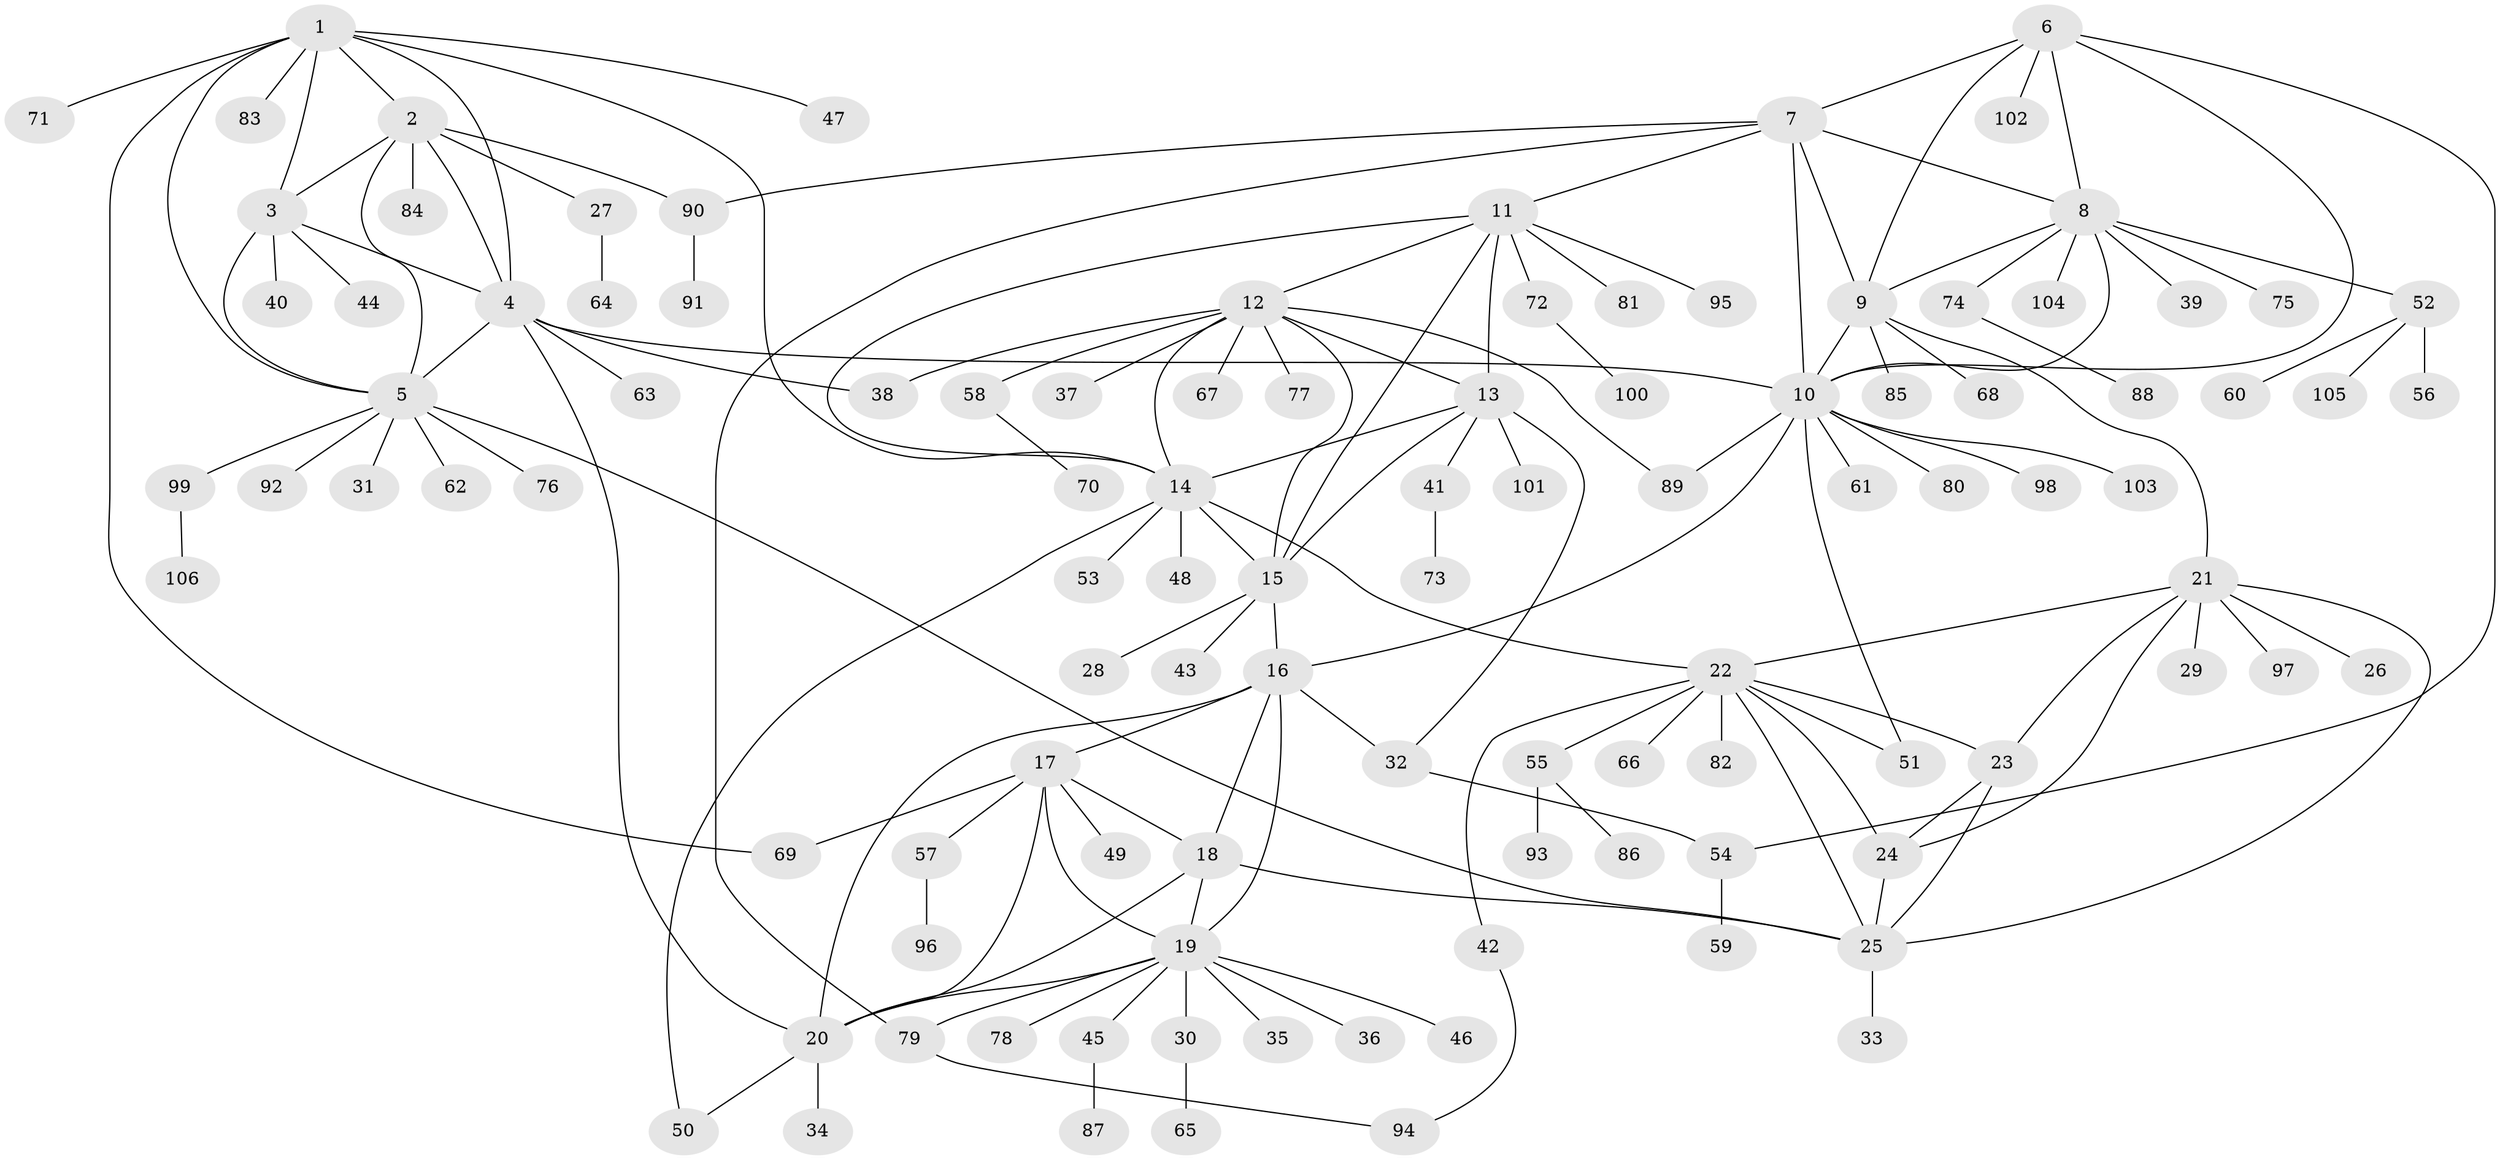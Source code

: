 // coarse degree distribution, {7: 0.07317073170731707, 8: 0.024390243902439025, 13: 0.024390243902439025, 5: 0.024390243902439025, 14: 0.012195121951219513, 6: 0.024390243902439025, 4: 0.012195121951219513, 10: 0.012195121951219513, 9: 0.012195121951219513, 3: 0.04878048780487805, 1: 0.6219512195121951, 2: 0.10975609756097561}
// Generated by graph-tools (version 1.1) at 2025/24/03/03/25 07:24:13]
// undirected, 106 vertices, 151 edges
graph export_dot {
graph [start="1"]
  node [color=gray90,style=filled];
  1;
  2;
  3;
  4;
  5;
  6;
  7;
  8;
  9;
  10;
  11;
  12;
  13;
  14;
  15;
  16;
  17;
  18;
  19;
  20;
  21;
  22;
  23;
  24;
  25;
  26;
  27;
  28;
  29;
  30;
  31;
  32;
  33;
  34;
  35;
  36;
  37;
  38;
  39;
  40;
  41;
  42;
  43;
  44;
  45;
  46;
  47;
  48;
  49;
  50;
  51;
  52;
  53;
  54;
  55;
  56;
  57;
  58;
  59;
  60;
  61;
  62;
  63;
  64;
  65;
  66;
  67;
  68;
  69;
  70;
  71;
  72;
  73;
  74;
  75;
  76;
  77;
  78;
  79;
  80;
  81;
  82;
  83;
  84;
  85;
  86;
  87;
  88;
  89;
  90;
  91;
  92;
  93;
  94;
  95;
  96;
  97;
  98;
  99;
  100;
  101;
  102;
  103;
  104;
  105;
  106;
  1 -- 2;
  1 -- 3;
  1 -- 4;
  1 -- 5;
  1 -- 14;
  1 -- 47;
  1 -- 69;
  1 -- 71;
  1 -- 83;
  2 -- 3;
  2 -- 4;
  2 -- 5;
  2 -- 27;
  2 -- 84;
  2 -- 90;
  3 -- 4;
  3 -- 5;
  3 -- 40;
  3 -- 44;
  4 -- 5;
  4 -- 10;
  4 -- 20;
  4 -- 38;
  4 -- 63;
  5 -- 25;
  5 -- 31;
  5 -- 62;
  5 -- 76;
  5 -- 92;
  5 -- 99;
  6 -- 7;
  6 -- 8;
  6 -- 9;
  6 -- 10;
  6 -- 54;
  6 -- 102;
  7 -- 8;
  7 -- 9;
  7 -- 10;
  7 -- 11;
  7 -- 79;
  7 -- 90;
  8 -- 9;
  8 -- 10;
  8 -- 39;
  8 -- 52;
  8 -- 74;
  8 -- 75;
  8 -- 104;
  9 -- 10;
  9 -- 21;
  9 -- 68;
  9 -- 85;
  10 -- 16;
  10 -- 51;
  10 -- 61;
  10 -- 80;
  10 -- 89;
  10 -- 98;
  10 -- 103;
  11 -- 12;
  11 -- 13;
  11 -- 14;
  11 -- 15;
  11 -- 72;
  11 -- 81;
  11 -- 95;
  12 -- 13;
  12 -- 14;
  12 -- 15;
  12 -- 37;
  12 -- 38;
  12 -- 58;
  12 -- 67;
  12 -- 77;
  12 -- 89;
  13 -- 14;
  13 -- 15;
  13 -- 32;
  13 -- 41;
  13 -- 101;
  14 -- 15;
  14 -- 22;
  14 -- 48;
  14 -- 50;
  14 -- 53;
  15 -- 16;
  15 -- 28;
  15 -- 43;
  16 -- 17;
  16 -- 18;
  16 -- 19;
  16 -- 20;
  16 -- 32;
  17 -- 18;
  17 -- 19;
  17 -- 20;
  17 -- 49;
  17 -- 57;
  17 -- 69;
  18 -- 19;
  18 -- 20;
  18 -- 25;
  19 -- 20;
  19 -- 30;
  19 -- 35;
  19 -- 36;
  19 -- 45;
  19 -- 46;
  19 -- 78;
  19 -- 79;
  20 -- 34;
  20 -- 50;
  21 -- 22;
  21 -- 23;
  21 -- 24;
  21 -- 25;
  21 -- 26;
  21 -- 29;
  21 -- 97;
  22 -- 23;
  22 -- 24;
  22 -- 25;
  22 -- 42;
  22 -- 51;
  22 -- 55;
  22 -- 66;
  22 -- 82;
  23 -- 24;
  23 -- 25;
  24 -- 25;
  25 -- 33;
  27 -- 64;
  30 -- 65;
  32 -- 54;
  41 -- 73;
  42 -- 94;
  45 -- 87;
  52 -- 56;
  52 -- 60;
  52 -- 105;
  54 -- 59;
  55 -- 86;
  55 -- 93;
  57 -- 96;
  58 -- 70;
  72 -- 100;
  74 -- 88;
  79 -- 94;
  90 -- 91;
  99 -- 106;
}
